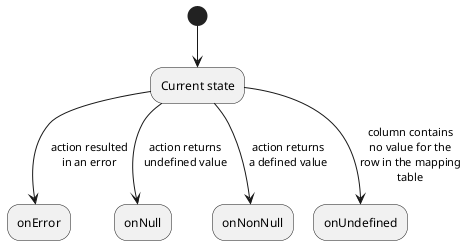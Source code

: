 @startuml
(*) --> Current state
"Current state" --> [action resulted\nin an error] onError
"Current state" --> [action returns\nundefined value] onNull
"Current state" --> [action returns\na defined value] onNonNull
"Current state" --> [column contains\nno value for the\nrow in the mapping\ntable] onUndefined
@enduml